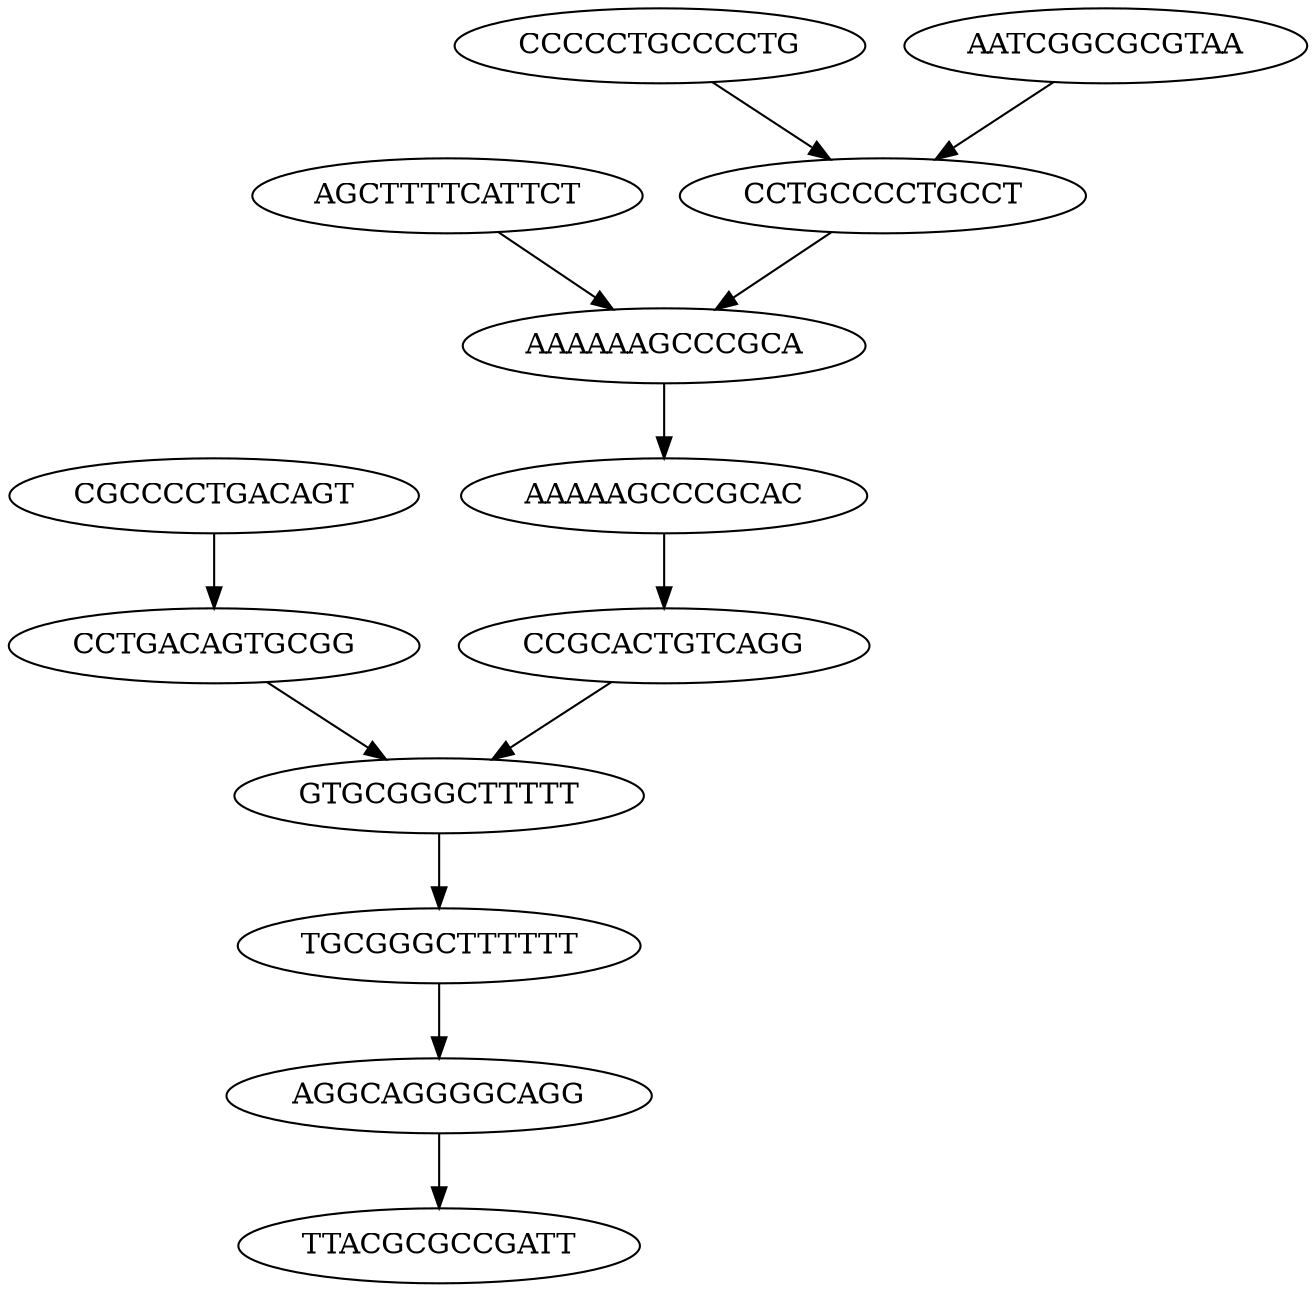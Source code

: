 digraph G{
 CGCCCCTGACAGT->CCTGACAGTGCGG;
 AAAAAGCCCGCAC->CCGCACTGTCAGG;
 AGCTTTTCATTCT->AAAAAAGCCCGCA;
 TGCGGGCTTTTTT->AGGCAGGGGCAGG;
 CCTGCCCCTGCCT->AAAAAAGCCCGCA;
 CCCCCTGCCCCTG->CCTGCCCCTGCCT;
 AAAAAAGCCCGCA->AAAAAGCCCGCAC;
 CCGCACTGTCAGG->GTGCGGGCTTTTT;
 CCTGACAGTGCGG->GTGCGGGCTTTTT;
 GTGCGGGCTTTTT->TGCGGGCTTTTTT;
 AGGCAGGGGCAGG->TTACGCGCCGATT;
 AATCGGCGCGTAA->CCTGCCCCTGCCT;
}